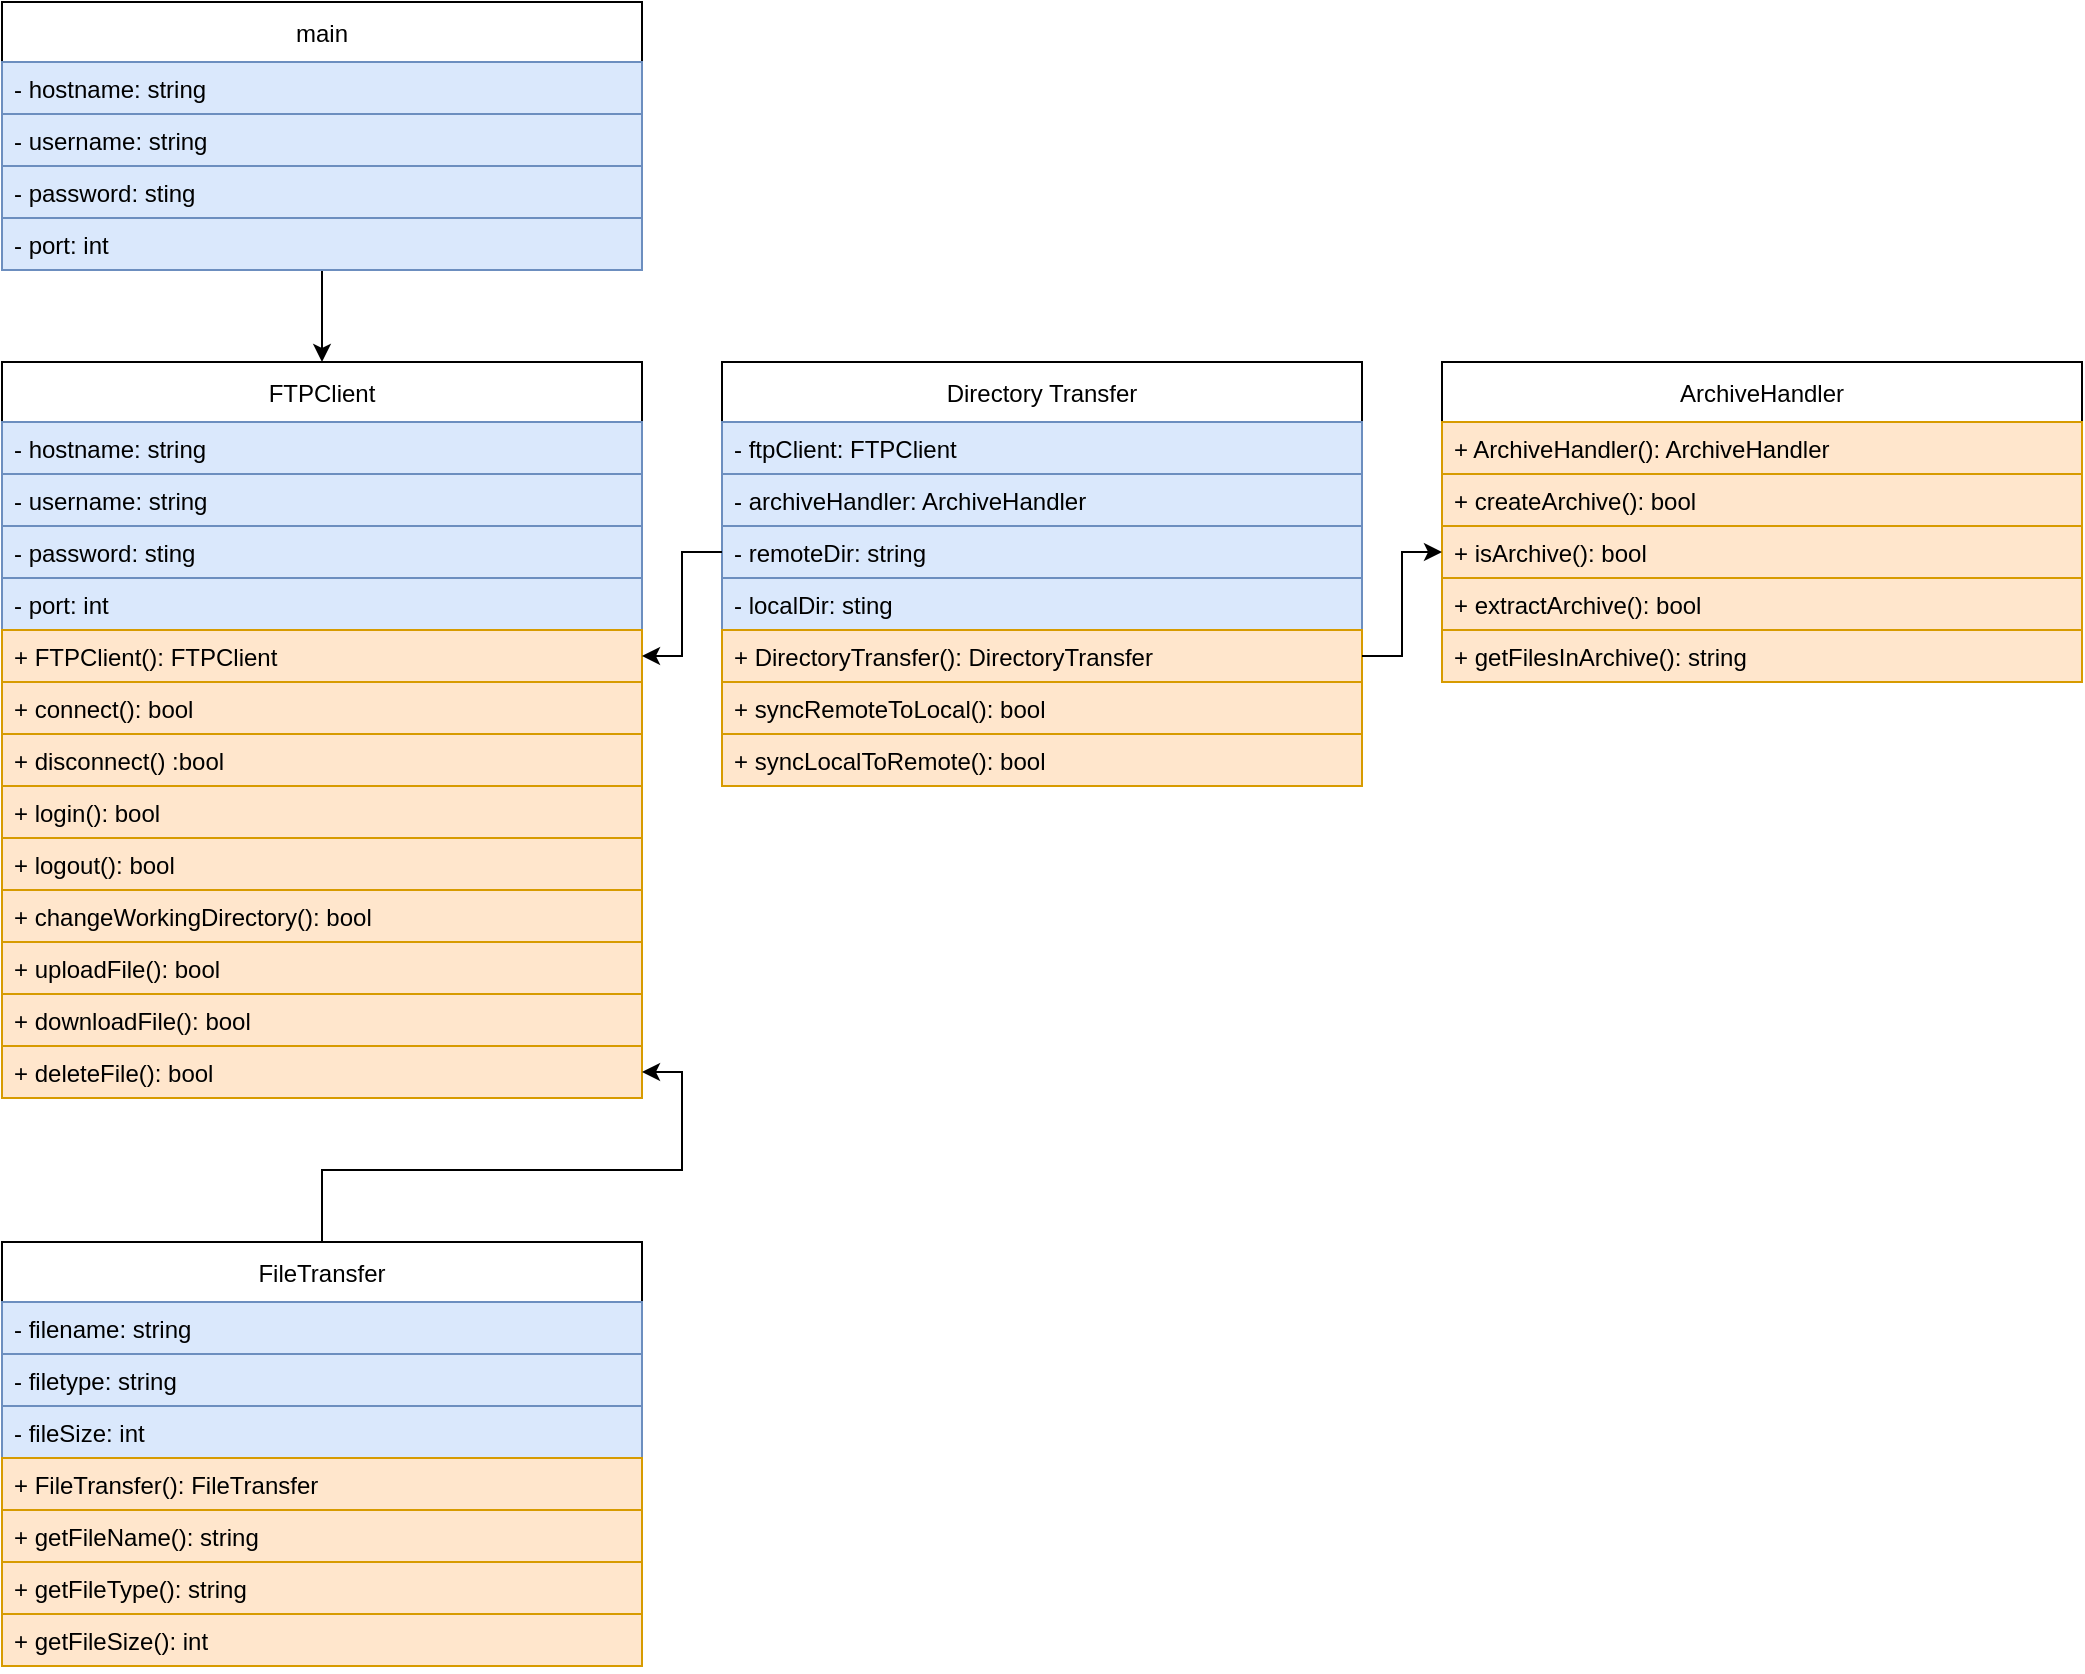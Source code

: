 <mxfile version="16.1.2" type="device"><diagram id="X9LlXWgSrFPNZfZ7RgEq" name="Page-1"><mxGraphModel dx="1221" dy="764" grid="1" gridSize="10" guides="1" tooltips="1" connect="1" arrows="1" fold="1" page="1" pageScale="1" pageWidth="827" pageHeight="1169" math="0" shadow="0"><root><mxCell id="0"/><mxCell id="1" parent="0"/><mxCell id="LaAvOYZZFhr-ubhmpERT-1" value="FTPClient" style="swimlane;fontStyle=0;childLayout=stackLayout;horizontal=1;startSize=30;fillColor=none;horizontalStack=0;resizeParent=1;resizeParentMax=0;resizeLast=0;collapsible=1;marginBottom=0;" parent="1" vertex="1"><mxGeometry x="40" y="200" width="320" height="368" as="geometry"/></mxCell><mxCell id="LaAvOYZZFhr-ubhmpERT-3" value="- hostname: string" style="text;strokeColor=#6c8ebf;fillColor=#dae8fc;align=left;verticalAlign=top;spacingLeft=4;spacingRight=4;overflow=hidden;rotatable=0;points=[[0,0.5],[1,0.5]];portConstraint=eastwest;" parent="LaAvOYZZFhr-ubhmpERT-1" vertex="1"><mxGeometry y="30" width="320" height="26" as="geometry"/></mxCell><mxCell id="LaAvOYZZFhr-ubhmpERT-29" value="- username: string" style="text;strokeColor=#6c8ebf;fillColor=#dae8fc;align=left;verticalAlign=top;spacingLeft=4;spacingRight=4;overflow=hidden;rotatable=0;points=[[0,0.5],[1,0.5]];portConstraint=eastwest;" parent="LaAvOYZZFhr-ubhmpERT-1" vertex="1"><mxGeometry y="56" width="320" height="26" as="geometry"/></mxCell><mxCell id="oxSNCX0-MaBYnbsAn0ic-8" value="- password: sting" style="text;strokeColor=#6c8ebf;fillColor=#dae8fc;align=left;verticalAlign=top;spacingLeft=4;spacingRight=4;overflow=hidden;rotatable=0;points=[[0,0.5],[1,0.5]];portConstraint=eastwest;" vertex="1" parent="LaAvOYZZFhr-ubhmpERT-1"><mxGeometry y="82" width="320" height="26" as="geometry"/></mxCell><mxCell id="oxSNCX0-MaBYnbsAn0ic-7" value="- port: int" style="text;strokeColor=#6c8ebf;fillColor=#dae8fc;align=left;verticalAlign=top;spacingLeft=4;spacingRight=4;overflow=hidden;rotatable=0;points=[[0,0.5],[1,0.5]];portConstraint=eastwest;labelBorderColor=none;fontStyle=0" vertex="1" parent="LaAvOYZZFhr-ubhmpERT-1"><mxGeometry y="108" width="320" height="26" as="geometry"/></mxCell><mxCell id="oxSNCX0-MaBYnbsAn0ic-6" value="+ FTPClient(): FTPClient" style="text;strokeColor=#d79b00;fillColor=#ffe6cc;align=left;verticalAlign=top;spacingLeft=4;spacingRight=4;overflow=hidden;rotatable=0;points=[[0,0.5],[1,0.5]];portConstraint=eastwest;" vertex="1" parent="LaAvOYZZFhr-ubhmpERT-1"><mxGeometry y="134" width="320" height="26" as="geometry"/></mxCell><mxCell id="oxSNCX0-MaBYnbsAn0ic-5" value="+ connect(): bool" style="text;strokeColor=#d79b00;fillColor=#ffe6cc;align=left;verticalAlign=top;spacingLeft=4;spacingRight=4;overflow=hidden;rotatable=0;points=[[0,0.5],[1,0.5]];portConstraint=eastwest;" vertex="1" parent="LaAvOYZZFhr-ubhmpERT-1"><mxGeometry y="160" width="320" height="26" as="geometry"/></mxCell><mxCell id="oxSNCX0-MaBYnbsAn0ic-4" value="+ disconnect() :bool" style="text;strokeColor=#d79b00;fillColor=#ffe6cc;align=left;verticalAlign=top;spacingLeft=4;spacingRight=4;overflow=hidden;rotatable=0;points=[[0,0.5],[1,0.5]];portConstraint=eastwest;" vertex="1" parent="LaAvOYZZFhr-ubhmpERT-1"><mxGeometry y="186" width="320" height="26" as="geometry"/></mxCell><mxCell id="oxSNCX0-MaBYnbsAn0ic-15" value="+ login(): bool" style="text;strokeColor=#d79b00;fillColor=#ffe6cc;align=left;verticalAlign=top;spacingLeft=4;spacingRight=4;overflow=hidden;rotatable=0;points=[[0,0.5],[1,0.5]];portConstraint=eastwest;" vertex="1" parent="LaAvOYZZFhr-ubhmpERT-1"><mxGeometry y="212" width="320" height="26" as="geometry"/></mxCell><mxCell id="oxSNCX0-MaBYnbsAn0ic-14" value="+ logout(): bool" style="text;strokeColor=#d79b00;fillColor=#ffe6cc;align=left;verticalAlign=top;spacingLeft=4;spacingRight=4;overflow=hidden;rotatable=0;points=[[0,0.5],[1,0.5]];portConstraint=eastwest;" vertex="1" parent="LaAvOYZZFhr-ubhmpERT-1"><mxGeometry y="238" width="320" height="26" as="geometry"/></mxCell><mxCell id="oxSNCX0-MaBYnbsAn0ic-13" value="+ changeWorkingDirectory(): bool" style="text;strokeColor=#d79b00;fillColor=#ffe6cc;align=left;verticalAlign=top;spacingLeft=4;spacingRight=4;overflow=hidden;rotatable=0;points=[[0,0.5],[1,0.5]];portConstraint=eastwest;" vertex="1" parent="LaAvOYZZFhr-ubhmpERT-1"><mxGeometry y="264" width="320" height="26" as="geometry"/></mxCell><mxCell id="oxSNCX0-MaBYnbsAn0ic-12" value="+ uploadFile(): bool" style="text;strokeColor=#d79b00;fillColor=#ffe6cc;align=left;verticalAlign=top;spacingLeft=4;spacingRight=4;overflow=hidden;rotatable=0;points=[[0,0.5],[1,0.5]];portConstraint=eastwest;" vertex="1" parent="LaAvOYZZFhr-ubhmpERT-1"><mxGeometry y="290" width="320" height="26" as="geometry"/></mxCell><mxCell id="oxSNCX0-MaBYnbsAn0ic-11" value="+ downloadFile(): bool" style="text;strokeColor=#d79b00;fillColor=#ffe6cc;align=left;verticalAlign=top;spacingLeft=4;spacingRight=4;overflow=hidden;rotatable=0;points=[[0,0.5],[1,0.5]];portConstraint=eastwest;" vertex="1" parent="LaAvOYZZFhr-ubhmpERT-1"><mxGeometry y="316" width="320" height="26" as="geometry"/></mxCell><mxCell id="oxSNCX0-MaBYnbsAn0ic-10" value="+ deleteFile(): bool" style="text;strokeColor=#d79b00;fillColor=#ffe6cc;align=left;verticalAlign=top;spacingLeft=4;spacingRight=4;overflow=hidden;rotatable=0;points=[[0,0.5],[1,0.5]];portConstraint=eastwest;" vertex="1" parent="LaAvOYZZFhr-ubhmpERT-1"><mxGeometry y="342" width="320" height="26" as="geometry"/></mxCell><mxCell id="LaAvOYZZFhr-ubhmpERT-5" value="ArchiveHandler" style="swimlane;fontStyle=0;childLayout=stackLayout;horizontal=1;startSize=30;fillColor=none;horizontalStack=0;resizeParent=1;resizeParentMax=0;resizeLast=0;collapsible=1;marginBottom=0;" parent="1" vertex="1"><mxGeometry x="760" y="200" width="320" height="160" as="geometry"/></mxCell><mxCell id="LaAvOYZZFhr-ubhmpERT-6" value="+ ArchiveHandler(): ArchiveHandler" style="text;strokeColor=#d79b00;fillColor=#ffe6cc;align=left;verticalAlign=top;spacingLeft=4;spacingRight=4;overflow=hidden;rotatable=0;points=[[0,0.5],[1,0.5]];portConstraint=eastwest;" parent="LaAvOYZZFhr-ubhmpERT-5" vertex="1"><mxGeometry y="30" width="320" height="26" as="geometry"/></mxCell><mxCell id="LaAvOYZZFhr-ubhmpERT-7" value="+ createArchive(): bool" style="text;strokeColor=#d79b00;fillColor=#ffe6cc;align=left;verticalAlign=top;spacingLeft=4;spacingRight=4;overflow=hidden;rotatable=0;points=[[0,0.5],[1,0.5]];portConstraint=eastwest;" parent="LaAvOYZZFhr-ubhmpERT-5" vertex="1"><mxGeometry y="56" width="320" height="26" as="geometry"/></mxCell><mxCell id="LaAvOYZZFhr-ubhmpERT-8" value="+ isArchive(): bool" style="text;strokeColor=#d79b00;fillColor=#ffe6cc;align=left;verticalAlign=top;spacingLeft=4;spacingRight=4;overflow=hidden;rotatable=0;points=[[0,0.5],[1,0.5]];portConstraint=eastwest;" parent="LaAvOYZZFhr-ubhmpERT-5" vertex="1"><mxGeometry y="82" width="320" height="26" as="geometry"/></mxCell><mxCell id="LaAvOYZZFhr-ubhmpERT-9" value="+ extractArchive(): bool" style="text;strokeColor=#d79b00;fillColor=#ffe6cc;align=left;verticalAlign=top;spacingLeft=4;spacingRight=4;overflow=hidden;rotatable=0;points=[[0,0.5],[1,0.5]];portConstraint=eastwest;" parent="LaAvOYZZFhr-ubhmpERT-5" vertex="1"><mxGeometry y="108" width="320" height="26" as="geometry"/></mxCell><mxCell id="oxSNCX0-MaBYnbsAn0ic-36" value="+ getFilesInArchive(): string" style="text;strokeColor=#d79b00;fillColor=#ffe6cc;align=left;verticalAlign=top;spacingLeft=4;spacingRight=4;overflow=hidden;rotatable=0;points=[[0,0.5],[1,0.5]];portConstraint=eastwest;" vertex="1" parent="LaAvOYZZFhr-ubhmpERT-5"><mxGeometry y="134" width="320" height="26" as="geometry"/></mxCell><mxCell id="LaAvOYZZFhr-ubhmpERT-10" value="Directory Transfer" style="swimlane;fontStyle=0;childLayout=stackLayout;horizontal=1;startSize=30;fillColor=none;horizontalStack=0;resizeParent=1;resizeParentMax=0;resizeLast=0;collapsible=1;marginBottom=0;" parent="1" vertex="1"><mxGeometry x="400" y="200" width="320" height="212" as="geometry"/></mxCell><mxCell id="LaAvOYZZFhr-ubhmpERT-11" value="- ftpClient: FTPClient&#10; " style="text;strokeColor=#6c8ebf;fillColor=#dae8fc;align=left;verticalAlign=top;spacingLeft=4;spacingRight=4;overflow=hidden;rotatable=0;points=[[0,0.5],[1,0.5]];portConstraint=eastwest;" parent="LaAvOYZZFhr-ubhmpERT-10" vertex="1"><mxGeometry y="30" width="320" height="26" as="geometry"/></mxCell><mxCell id="LaAvOYZZFhr-ubhmpERT-12" value="- archiveHandler: ArchiveHandler" style="text;strokeColor=#6c8ebf;fillColor=#dae8fc;align=left;verticalAlign=top;spacingLeft=4;spacingRight=4;overflow=hidden;rotatable=0;points=[[0,0.5],[1,0.5]];portConstraint=eastwest;" parent="LaAvOYZZFhr-ubhmpERT-10" vertex="1"><mxGeometry y="56" width="320" height="26" as="geometry"/></mxCell><mxCell id="LaAvOYZZFhr-ubhmpERT-13" value="- remoteDir: string" style="text;strokeColor=#6c8ebf;fillColor=#dae8fc;align=left;verticalAlign=top;spacingLeft=4;spacingRight=4;overflow=hidden;rotatable=0;points=[[0,0.5],[1,0.5]];portConstraint=eastwest;" parent="LaAvOYZZFhr-ubhmpERT-10" vertex="1"><mxGeometry y="82" width="320" height="26" as="geometry"/></mxCell><mxCell id="LaAvOYZZFhr-ubhmpERT-14" value="- localDir: sting" style="text;strokeColor=#6c8ebf;fillColor=#dae8fc;align=left;verticalAlign=top;spacingLeft=4;spacingRight=4;overflow=hidden;rotatable=0;points=[[0,0.5],[1,0.5]];portConstraint=eastwest;" parent="LaAvOYZZFhr-ubhmpERT-10" vertex="1"><mxGeometry y="108" width="320" height="26" as="geometry"/></mxCell><mxCell id="oxSNCX0-MaBYnbsAn0ic-35" value="+ DirectoryTransfer(): DirectoryTransfer" style="text;strokeColor=#d79b00;fillColor=#ffe6cc;align=left;verticalAlign=top;spacingLeft=4;spacingRight=4;overflow=hidden;rotatable=0;points=[[0,0.5],[1,0.5]];portConstraint=eastwest;" vertex="1" parent="LaAvOYZZFhr-ubhmpERT-10"><mxGeometry y="134" width="320" height="26" as="geometry"/></mxCell><mxCell id="oxSNCX0-MaBYnbsAn0ic-34" value="+ syncRemoteToLocal(): bool" style="text;strokeColor=#d79b00;fillColor=#ffe6cc;align=left;verticalAlign=top;spacingLeft=4;spacingRight=4;overflow=hidden;rotatable=0;points=[[0,0.5],[1,0.5]];portConstraint=eastwest;" vertex="1" parent="LaAvOYZZFhr-ubhmpERT-10"><mxGeometry y="160" width="320" height="26" as="geometry"/></mxCell><mxCell id="oxSNCX0-MaBYnbsAn0ic-33" value="+ syncLocalToRemote(): bool" style="text;strokeColor=#d79b00;fillColor=#ffe6cc;align=left;verticalAlign=top;spacingLeft=4;spacingRight=4;overflow=hidden;rotatable=0;points=[[0,0.5],[1,0.5]];portConstraint=eastwest;" vertex="1" parent="LaAvOYZZFhr-ubhmpERT-10"><mxGeometry y="186" width="320" height="26" as="geometry"/></mxCell><mxCell id="oxSNCX0-MaBYnbsAn0ic-42" value="" style="edgeStyle=orthogonalEdgeStyle;rounded=0;orthogonalLoop=1;jettySize=auto;html=1;" edge="1" parent="1" source="oxSNCX0-MaBYnbsAn0ic-1" target="oxSNCX0-MaBYnbsAn0ic-10"><mxGeometry relative="1" as="geometry"/></mxCell><mxCell id="oxSNCX0-MaBYnbsAn0ic-1" value="FileTransfer" style="swimlane;fontStyle=0;childLayout=stackLayout;horizontal=1;startSize=30;fillColor=none;horizontalStack=0;resizeParent=1;resizeParentMax=0;resizeLast=0;collapsible=1;marginBottom=0;" vertex="1" parent="1"><mxGeometry x="40" y="640" width="320" height="212" as="geometry"/></mxCell><mxCell id="oxSNCX0-MaBYnbsAn0ic-2" value="- filename: string" style="text;strokeColor=#6c8ebf;fillColor=#dae8fc;align=left;verticalAlign=top;spacingLeft=4;spacingRight=4;overflow=hidden;rotatable=0;points=[[0,0.5],[1,0.5]];portConstraint=eastwest;" vertex="1" parent="oxSNCX0-MaBYnbsAn0ic-1"><mxGeometry y="30" width="320" height="26" as="geometry"/></mxCell><mxCell id="oxSNCX0-MaBYnbsAn0ic-3" value="- filetype: string" style="text;strokeColor=#6c8ebf;fillColor=#dae8fc;align=left;verticalAlign=top;spacingLeft=4;spacingRight=4;overflow=hidden;rotatable=0;points=[[0,0.5],[1,0.5]];portConstraint=eastwest;" vertex="1" parent="oxSNCX0-MaBYnbsAn0ic-1"><mxGeometry y="56" width="320" height="26" as="geometry"/></mxCell><mxCell id="oxSNCX0-MaBYnbsAn0ic-37" value="- fileSize: int" style="text;strokeColor=#6c8ebf;fillColor=#dae8fc;align=left;verticalAlign=top;spacingLeft=4;spacingRight=4;overflow=hidden;rotatable=0;points=[[0,0.5],[1,0.5]];portConstraint=eastwest;" vertex="1" parent="oxSNCX0-MaBYnbsAn0ic-1"><mxGeometry y="82" width="320" height="26" as="geometry"/></mxCell><mxCell id="oxSNCX0-MaBYnbsAn0ic-41" value="+ FileTransfer(): FileTransfer" style="text;strokeColor=#d79b00;fillColor=#ffe6cc;align=left;verticalAlign=top;spacingLeft=4;spacingRight=4;overflow=hidden;rotatable=0;points=[[0,0.5],[1,0.5]];portConstraint=eastwest;" vertex="1" parent="oxSNCX0-MaBYnbsAn0ic-1"><mxGeometry y="108" width="320" height="26" as="geometry"/></mxCell><mxCell id="oxSNCX0-MaBYnbsAn0ic-40" value="+ getFileName(): string" style="text;strokeColor=#d79b00;fillColor=#ffe6cc;align=left;verticalAlign=top;spacingLeft=4;spacingRight=4;overflow=hidden;rotatable=0;points=[[0,0.5],[1,0.5]];portConstraint=eastwest;" vertex="1" parent="oxSNCX0-MaBYnbsAn0ic-1"><mxGeometry y="134" width="320" height="26" as="geometry"/></mxCell><mxCell id="oxSNCX0-MaBYnbsAn0ic-39" value="+ getFileType(): string" style="text;strokeColor=#d79b00;fillColor=#ffe6cc;align=left;verticalAlign=top;spacingLeft=4;spacingRight=4;overflow=hidden;rotatable=0;points=[[0,0.5],[1,0.5]];portConstraint=eastwest;" vertex="1" parent="oxSNCX0-MaBYnbsAn0ic-1"><mxGeometry y="160" width="320" height="26" as="geometry"/></mxCell><mxCell id="oxSNCX0-MaBYnbsAn0ic-38" value="+ getFileSize(): int" style="text;strokeColor=#d79b00;fillColor=#ffe6cc;align=left;verticalAlign=top;spacingLeft=4;spacingRight=4;overflow=hidden;rotatable=0;points=[[0,0.5],[1,0.5]];portConstraint=eastwest;" vertex="1" parent="oxSNCX0-MaBYnbsAn0ic-1"><mxGeometry y="186" width="320" height="26" as="geometry"/></mxCell><mxCell id="oxSNCX0-MaBYnbsAn0ic-43" value="" style="edgeStyle=orthogonalEdgeStyle;rounded=0;orthogonalLoop=1;jettySize=auto;html=1;entryX=0.5;entryY=0;entryDx=0;entryDy=0;" edge="1" parent="1" source="oxSNCX0-MaBYnbsAn0ic-19" target="LaAvOYZZFhr-ubhmpERT-1"><mxGeometry relative="1" as="geometry"/></mxCell><mxCell id="oxSNCX0-MaBYnbsAn0ic-19" value="main" style="swimlane;fontStyle=0;childLayout=stackLayout;horizontal=1;startSize=30;fillColor=none;horizontalStack=0;resizeParent=1;resizeParentMax=0;resizeLast=0;collapsible=1;marginBottom=0;" vertex="1" parent="1"><mxGeometry x="40" y="20" width="320" height="134" as="geometry"/></mxCell><mxCell id="oxSNCX0-MaBYnbsAn0ic-20" value="- hostname: string" style="text;strokeColor=#6c8ebf;fillColor=#dae8fc;align=left;verticalAlign=top;spacingLeft=4;spacingRight=4;overflow=hidden;rotatable=0;points=[[0,0.5],[1,0.5]];portConstraint=eastwest;" vertex="1" parent="oxSNCX0-MaBYnbsAn0ic-19"><mxGeometry y="30" width="320" height="26" as="geometry"/></mxCell><mxCell id="oxSNCX0-MaBYnbsAn0ic-21" value="- username: string" style="text;strokeColor=#6c8ebf;fillColor=#dae8fc;align=left;verticalAlign=top;spacingLeft=4;spacingRight=4;overflow=hidden;rotatable=0;points=[[0,0.5],[1,0.5]];portConstraint=eastwest;" vertex="1" parent="oxSNCX0-MaBYnbsAn0ic-19"><mxGeometry y="56" width="320" height="26" as="geometry"/></mxCell><mxCell id="oxSNCX0-MaBYnbsAn0ic-22" value="- password: sting" style="text;strokeColor=#6c8ebf;fillColor=#dae8fc;align=left;verticalAlign=top;spacingLeft=4;spacingRight=4;overflow=hidden;rotatable=0;points=[[0,0.5],[1,0.5]];portConstraint=eastwest;" vertex="1" parent="oxSNCX0-MaBYnbsAn0ic-19"><mxGeometry y="82" width="320" height="26" as="geometry"/></mxCell><mxCell id="oxSNCX0-MaBYnbsAn0ic-23" value="- port: int" style="text;strokeColor=#6c8ebf;fillColor=#dae8fc;align=left;verticalAlign=top;spacingLeft=4;spacingRight=4;overflow=hidden;rotatable=0;points=[[0,0.5],[1,0.5]];portConstraint=eastwest;labelBorderColor=none;fontStyle=0" vertex="1" parent="oxSNCX0-MaBYnbsAn0ic-19"><mxGeometry y="108" width="320" height="26" as="geometry"/></mxCell><mxCell id="oxSNCX0-MaBYnbsAn0ic-44" value="" style="edgeStyle=orthogonalEdgeStyle;rounded=0;orthogonalLoop=1;jettySize=auto;html=1;" edge="1" parent="1" source="LaAvOYZZFhr-ubhmpERT-13" target="oxSNCX0-MaBYnbsAn0ic-6"><mxGeometry relative="1" as="geometry"/></mxCell><mxCell id="oxSNCX0-MaBYnbsAn0ic-45" value="" style="edgeStyle=orthogonalEdgeStyle;rounded=0;orthogonalLoop=1;jettySize=auto;html=1;startArrow=classic;startFill=1;endArrow=none;endFill=0;" edge="1" parent="1" source="LaAvOYZZFhr-ubhmpERT-8" target="oxSNCX0-MaBYnbsAn0ic-35"><mxGeometry relative="1" as="geometry"/></mxCell></root></mxGraphModel></diagram></mxfile>